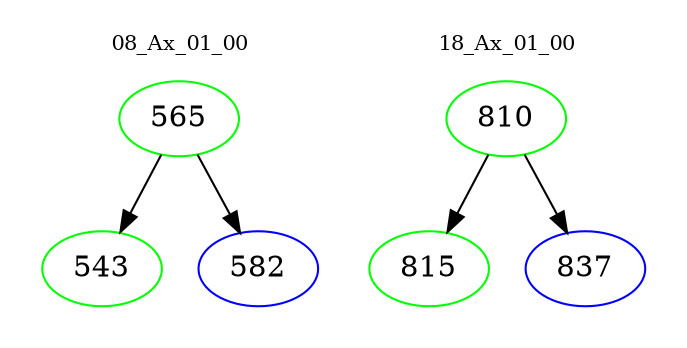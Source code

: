 digraph{
subgraph cluster_0 {
color = white
label = "08_Ax_01_00";
fontsize=10;
T0_565 [label="565", color="green"]
T0_565 -> T0_543 [color="black"]
T0_543 [label="543", color="green"]
T0_565 -> T0_582 [color="black"]
T0_582 [label="582", color="blue"]
}
subgraph cluster_1 {
color = white
label = "18_Ax_01_00";
fontsize=10;
T1_810 [label="810", color="green"]
T1_810 -> T1_815 [color="black"]
T1_815 [label="815", color="green"]
T1_810 -> T1_837 [color="black"]
T1_837 [label="837", color="blue"]
}
}
